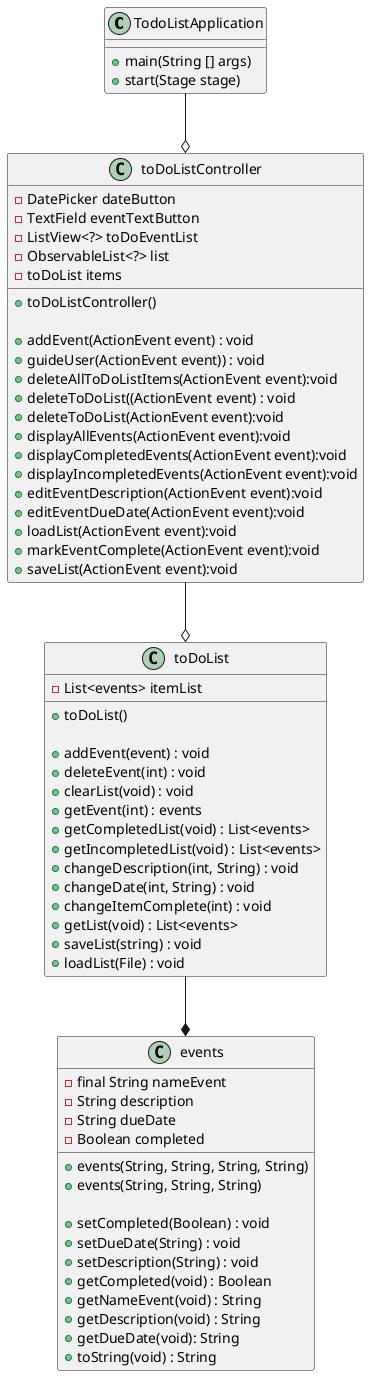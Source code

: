 @startuml

class TodoListApplication{
    'methods
    + main(String [] args)
    + start(Stage stage)
}

class toDoListController{
    'attributes
    - DatePicker dateButton
    - TextField eventTextButton
    - ListView<?> toDoEventList
    - ObservableList<?> list
    - toDoList items

    'methods
    + toDoListController()

    +addEvent(ActionEvent event) : void
    +guideUser(ActionEvent event)) : void
    +deleteAllToDoListItems(ActionEvent event):void
    +deleteToDoList((ActionEvent event) : void
    +deleteToDoList(ActionEvent event):void
    +displayAllEvents(ActionEvent event):void
    +displayCompletedEvents(ActionEvent event):void
    +displayIncompletedEvents(ActionEvent event):void
    +editEventDescription(ActionEvent event):void
    +editEventDueDate(ActionEvent event):void
    +loadList(ActionEvent event):void
    +markEventComplete(ActionEvent event):void
    +saveList(ActionEvent event):void
}

TodoListApplication --o toDoListController

class toDoList{
    'attributes
    -List<events> itemList

    'methods
    +toDoList()

    +addEvent(event) : void
    +deleteEvent(int) : void
    +clearList(void) : void
    +getEvent(int) : events
    +getCompletedList(void) : List<events>
    +getIncompletedList(void) : List<events>
    +changeDescription(int, String) : void
    +changeDate(int, String) : void
    +changeItemComplete(int) : void
    +getList(void) : List<events>
    +saveList(string) : void
    +loadList(File) : void
}

class events{
    'attributes
    - final String nameEvent
    - String description
    - String dueDate
    - Boolean completed

    'methods
    + events(String, String, String, String)
    + events(String, String, String)

    +setCompleted(Boolean) : void
    +setDueDate(String) : void
    +setDescription(String) : void
    +getCompleted(void) : Boolean
    +getNameEvent(void) : String
    +getDescription(void) : String
    +getDueDate(void): String
    +toString(void) : String
}

toDoList --* events

toDoListController --o toDoList

@enduml